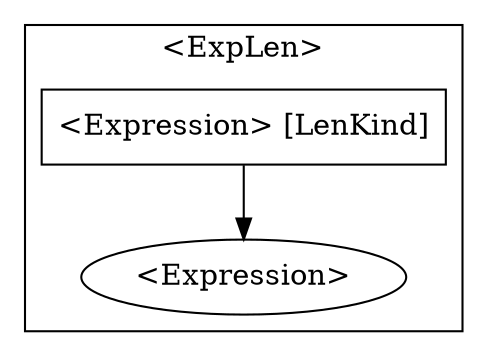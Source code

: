 digraph {

    subgraph clusterExpLen {
        label="<ExpLen>"
        expLen[shape="box" label="<Expression> [LenKind]"];
        expL1[label="<Expression>"];
    }

    {
        expLen -> expL1;
    }
}
